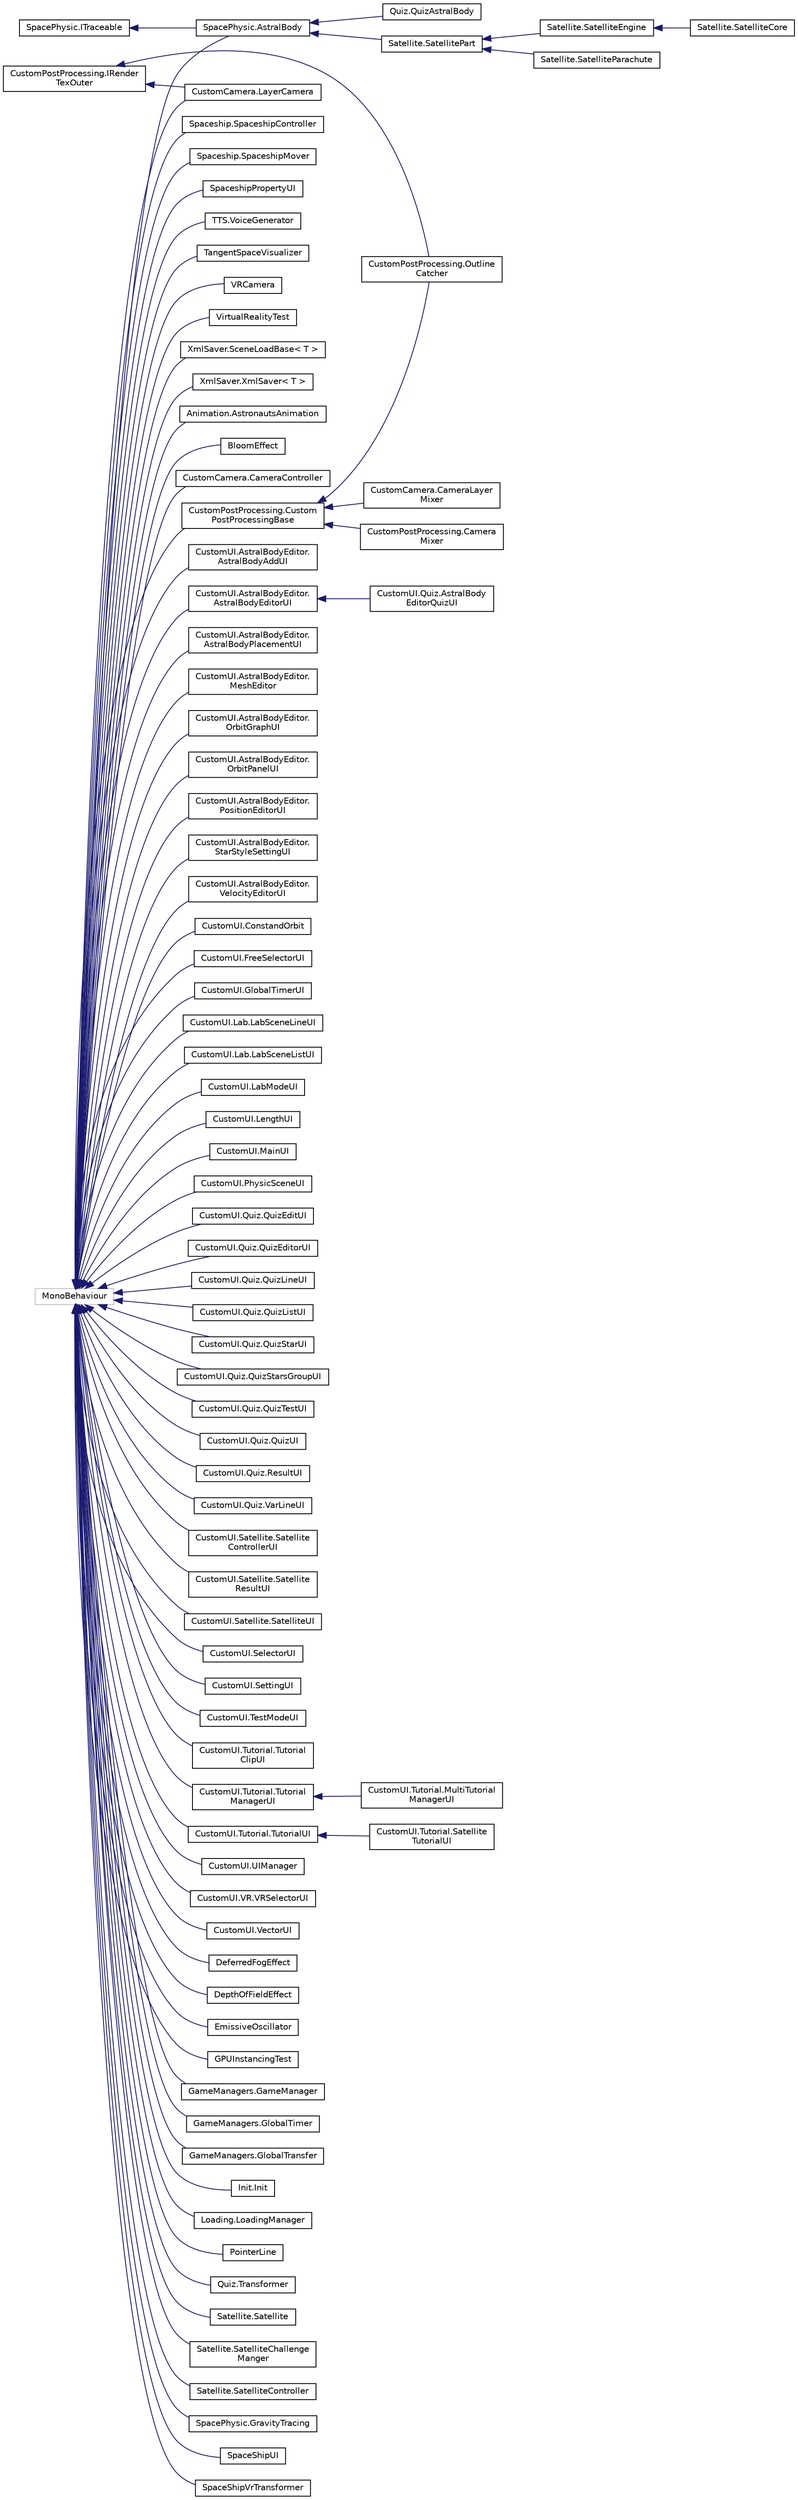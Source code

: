 digraph "类继承关系图"
{
 // INTERACTIVE_SVG=YES
 // LATEX_PDF_SIZE
  edge [fontname="Helvetica",fontsize="10",labelfontname="Helvetica",labelfontsize="10"];
  node [fontname="Helvetica",fontsize="10",shape=record];
  rankdir="LR";
  Node0 [label="CustomPostProcessing.IRender\lTexOuter",height=0.2,width=0.4,color="black", fillcolor="white", style="filled",URL="$interface_custom_post_processing_1_1_i_render_tex_outer.html",tooltip="RenderTexture输出接口"];
  Node0 -> Node1 [dir="back",color="midnightblue",fontsize="10",style="solid",fontname="Helvetica"];
  Node1 [label="CustomCamera.LayerCamera",height=0.2,width=0.4,color="black", fillcolor="white", style="filled",URL="$class_custom_camera_1_1_layer_camera.html",tooltip="层级相机管理"];
  Node0 -> Node2 [dir="back",color="midnightblue",fontsize="10",style="solid",fontname="Helvetica"];
  Node2 [label="CustomPostProcessing.Outline\lCatcher",height=0.2,width=0.4,color="black", fillcolor="white", style="filled",URL="$class_custom_post_processing_1_1_outline_catcher.html",tooltip="描边抓取"];
  Node15 [label="SpacePhysic.ITraceable",height=0.2,width=0.4,color="black", fillcolor="white", style="filled",URL="$interface_space_physic_1_1_i_traceable.html",tooltip="可追踪接口"];
  Node15 -> Node16 [dir="back",color="midnightblue",fontsize="10",style="solid",fontname="Helvetica"];
  Node16 [label="SpacePhysic.AstralBody",height=0.2,width=0.4,color="black", fillcolor="white", style="filled",URL="$class_space_physic_1_1_astral_body.html",tooltip="星体物理实体"];
  Node16 -> Node17 [dir="back",color="midnightblue",fontsize="10",style="solid",fontname="Helvetica"];
  Node17 [label="Quiz.QuizAstralBody",height=0.2,width=0.4,color="black", fillcolor="white", style="filled",URL="$class_quiz_1_1_quiz_astral_body.html",tooltip="问题中的星体"];
  Node16 -> Node18 [dir="back",color="midnightblue",fontsize="10",style="solid",fontname="Helvetica"];
  Node18 [label="Satellite.SatellitePart",height=0.2,width=0.4,color="black", fillcolor="white", style="filled",URL="$class_satellite_1_1_satellite_part.html",tooltip="卫星部件"];
  Node18 -> Node19 [dir="back",color="midnightblue",fontsize="10",style="solid",fontname="Helvetica"];
  Node19 [label="Satellite.SatelliteEngine",height=0.2,width=0.4,color="black", fillcolor="white", style="filled",URL="$class_satellite_1_1_satellite_engine.html",tooltip="卫星引擎"];
  Node19 -> Node20 [dir="back",color="midnightblue",fontsize="10",style="solid",fontname="Helvetica"];
  Node20 [label="Satellite.SatelliteCore",height=0.2,width=0.4,color="black", fillcolor="white", style="filled",URL="$class_satellite_1_1_satellite_core.html",tooltip="卫星核心"];
  Node18 -> Node21 [dir="back",color="midnightblue",fontsize="10",style="solid",fontname="Helvetica"];
  Node21 [label="Satellite.SatelliteParachute",height=0.2,width=0.4,color="black", fillcolor="white", style="filled",URL="$class_satellite_1_1_satellite_parachute.html",tooltip="卫星降落伞"];
  Node22 [label="MonoBehaviour",height=0.2,width=0.4,color="grey75", fillcolor="white", style="filled",tooltip=" "];
  Node22 -> Node23 [dir="back",color="midnightblue",fontsize="10",style="solid",fontname="Helvetica"];
  Node23 [label="Animation.AstronautsAnimation",height=0.2,width=0.4,color="black", fillcolor="white", style="filled",URL="$class_animation_1_1_astronauts_animation.html",tooltip="宇航员动画机"];
  Node22 -> Node24 [dir="back",color="midnightblue",fontsize="10",style="solid",fontname="Helvetica"];
  Node24 [label="BloomEffect",height=0.2,width=0.4,color="black", fillcolor="white", style="filled",URL="$class_bloom_effect.html",tooltip=" "];
  Node22 -> Node25 [dir="back",color="midnightblue",fontsize="10",style="solid",fontname="Helvetica"];
  Node25 [label="CustomCamera.CameraController",height=0.2,width=0.4,color="black", fillcolor="white", style="filled",URL="$class_custom_camera_1_1_camera_controller.html",tooltip="相机控制"];
  Node22 -> Node1 [dir="back",color="midnightblue",fontsize="10",style="solid",fontname="Helvetica"];
  Node22 -> Node26 [dir="back",color="midnightblue",fontsize="10",style="solid",fontname="Helvetica"];
  Node26 [label="CustomPostProcessing.Custom\lPostProcessingBase",height=0.2,width=0.4,color="black", fillcolor="white", style="filled",URL="$class_custom_post_processing_1_1_custom_post_processing_base.html",tooltip="自定义后处理"];
  Node26 -> Node27 [dir="back",color="midnightblue",fontsize="10",style="solid",fontname="Helvetica"];
  Node27 [label="CustomCamera.CameraLayer\lMixer",height=0.2,width=0.4,color="black", fillcolor="white", style="filled",URL="$class_custom_camera_1_1_camera_layer_mixer.html",tooltip="相机图像混合"];
  Node26 -> Node28 [dir="back",color="midnightblue",fontsize="10",style="solid",fontname="Helvetica"];
  Node28 [label="CustomPostProcessing.Camera\lMixer",height=0.2,width=0.4,color="black", fillcolor="white", style="filled",URL="$class_custom_post_processing_1_1_camera_mixer.html",tooltip="相机输出混合"];
  Node26 -> Node2 [dir="back",color="midnightblue",fontsize="10",style="solid",fontname="Helvetica"];
  Node22 -> Node29 [dir="back",color="midnightblue",fontsize="10",style="solid",fontname="Helvetica"];
  Node29 [label="CustomUI.AstralBodyEditor.\lAstralBodyAddUI",height=0.2,width=0.4,color="black", fillcolor="white", style="filled",URL="$class_custom_u_i_1_1_astral_body_editor_1_1_astral_body_add_u_i.html",tooltip=" "];
  Node22 -> Node30 [dir="back",color="midnightblue",fontsize="10",style="solid",fontname="Helvetica"];
  Node30 [label="CustomUI.AstralBodyEditor.\lAstralBodyEditorUI",height=0.2,width=0.4,color="black", fillcolor="white", style="filled",URL="$class_custom_u_i_1_1_astral_body_editor_1_1_astral_body_editor_u_i.html",tooltip=" "];
  Node30 -> Node31 [dir="back",color="midnightblue",fontsize="10",style="solid",fontname="Helvetica"];
  Node31 [label="CustomUI.Quiz.AstralBody\lEditorQuizUI",height=0.2,width=0.4,color="black", fillcolor="white", style="filled",URL="$class_custom_u_i_1_1_quiz_1_1_astral_body_editor_quiz_u_i.html",tooltip=" "];
  Node22 -> Node32 [dir="back",color="midnightblue",fontsize="10",style="solid",fontname="Helvetica"];
  Node32 [label="CustomUI.AstralBodyEditor.\lAstralBodyPlacementUI",height=0.2,width=0.4,color="black", fillcolor="white", style="filled",URL="$class_custom_u_i_1_1_astral_body_editor_1_1_astral_body_placement_u_i.html",tooltip=" "];
  Node22 -> Node33 [dir="back",color="midnightblue",fontsize="10",style="solid",fontname="Helvetica"];
  Node33 [label="CustomUI.AstralBodyEditor.\lMeshEditor",height=0.2,width=0.4,color="black", fillcolor="white", style="filled",URL="$class_custom_u_i_1_1_astral_body_editor_1_1_mesh_editor.html",tooltip=" "];
  Node22 -> Node34 [dir="back",color="midnightblue",fontsize="10",style="solid",fontname="Helvetica"];
  Node34 [label="CustomUI.AstralBodyEditor.\lOrbitGraphUI",height=0.2,width=0.4,color="black", fillcolor="white", style="filled",URL="$class_custom_u_i_1_1_astral_body_editor_1_1_orbit_graph_u_i.html",tooltip=" "];
  Node22 -> Node35 [dir="back",color="midnightblue",fontsize="10",style="solid",fontname="Helvetica"];
  Node35 [label="CustomUI.AstralBodyEditor.\lOrbitPanelUI",height=0.2,width=0.4,color="black", fillcolor="white", style="filled",URL="$class_custom_u_i_1_1_astral_body_editor_1_1_orbit_panel_u_i.html",tooltip=" "];
  Node22 -> Node36 [dir="back",color="midnightblue",fontsize="10",style="solid",fontname="Helvetica"];
  Node36 [label="CustomUI.AstralBodyEditor.\lPositionEditorUI",height=0.2,width=0.4,color="black", fillcolor="white", style="filled",URL="$class_custom_u_i_1_1_astral_body_editor_1_1_position_editor_u_i.html",tooltip=" "];
  Node22 -> Node37 [dir="back",color="midnightblue",fontsize="10",style="solid",fontname="Helvetica"];
  Node37 [label="CustomUI.AstralBodyEditor.\lStarStyleSettingUI",height=0.2,width=0.4,color="black", fillcolor="white", style="filled",URL="$class_custom_u_i_1_1_astral_body_editor_1_1_star_style_setting_u_i.html",tooltip=" "];
  Node22 -> Node38 [dir="back",color="midnightblue",fontsize="10",style="solid",fontname="Helvetica"];
  Node38 [label="CustomUI.AstralBodyEditor.\lVelocityEditorUI",height=0.2,width=0.4,color="black", fillcolor="white", style="filled",URL="$class_custom_u_i_1_1_astral_body_editor_1_1_velocity_editor_u_i.html",tooltip=" "];
  Node22 -> Node39 [dir="back",color="midnightblue",fontsize="10",style="solid",fontname="Helvetica"];
  Node39 [label="CustomUI.ConstandOrbit",height=0.2,width=0.4,color="black", fillcolor="white", style="filled",URL="$class_custom_u_i_1_1_constand_orbit.html",tooltip=" "];
  Node22 -> Node40 [dir="back",color="midnightblue",fontsize="10",style="solid",fontname="Helvetica"];
  Node40 [label="CustomUI.FreeSelectorUI",height=0.2,width=0.4,color="black", fillcolor="white", style="filled",URL="$class_custom_u_i_1_1_free_selector_u_i.html",tooltip=" "];
  Node22 -> Node41 [dir="back",color="midnightblue",fontsize="10",style="solid",fontname="Helvetica"];
  Node41 [label="CustomUI.GlobalTimerUI",height=0.2,width=0.4,color="black", fillcolor="white", style="filled",URL="$class_custom_u_i_1_1_global_timer_u_i.html",tooltip=" "];
  Node22 -> Node42 [dir="back",color="midnightblue",fontsize="10",style="solid",fontname="Helvetica"];
  Node42 [label="CustomUI.Lab.LabSceneLineUI",height=0.2,width=0.4,color="black", fillcolor="white", style="filled",URL="$class_custom_u_i_1_1_lab_1_1_lab_scene_line_u_i.html",tooltip=" "];
  Node22 -> Node43 [dir="back",color="midnightblue",fontsize="10",style="solid",fontname="Helvetica"];
  Node43 [label="CustomUI.Lab.LabSceneListUI",height=0.2,width=0.4,color="black", fillcolor="white", style="filled",URL="$class_custom_u_i_1_1_lab_1_1_lab_scene_list_u_i.html",tooltip=" "];
  Node22 -> Node44 [dir="back",color="midnightblue",fontsize="10",style="solid",fontname="Helvetica"];
  Node44 [label="CustomUI.LabModeUI",height=0.2,width=0.4,color="black", fillcolor="white", style="filled",URL="$class_custom_u_i_1_1_lab_mode_u_i.html",tooltip=" "];
  Node22 -> Node45 [dir="back",color="midnightblue",fontsize="10",style="solid",fontname="Helvetica"];
  Node45 [label="CustomUI.LengthUI",height=0.2,width=0.4,color="black", fillcolor="white", style="filled",URL="$class_custom_u_i_1_1_length_u_i.html",tooltip=" "];
  Node22 -> Node46 [dir="back",color="midnightblue",fontsize="10",style="solid",fontname="Helvetica"];
  Node46 [label="CustomUI.MainUI",height=0.2,width=0.4,color="black", fillcolor="white", style="filled",URL="$class_custom_u_i_1_1_main_u_i.html",tooltip=" "];
  Node22 -> Node47 [dir="back",color="midnightblue",fontsize="10",style="solid",fontname="Helvetica"];
  Node47 [label="CustomUI.PhysicSceneUI",height=0.2,width=0.4,color="black", fillcolor="white", style="filled",URL="$class_custom_u_i_1_1_physic_scene_u_i.html",tooltip=" "];
  Node22 -> Node48 [dir="back",color="midnightblue",fontsize="10",style="solid",fontname="Helvetica"];
  Node48 [label="CustomUI.Quiz.QuizEditUI",height=0.2,width=0.4,color="black", fillcolor="white", style="filled",URL="$class_custom_u_i_1_1_quiz_1_1_quiz_edit_u_i.html",tooltip=" "];
  Node22 -> Node49 [dir="back",color="midnightblue",fontsize="10",style="solid",fontname="Helvetica"];
  Node49 [label="CustomUI.Quiz.QuizEditorUI",height=0.2,width=0.4,color="black", fillcolor="white", style="filled",URL="$class_custom_u_i_1_1_quiz_1_1_quiz_editor_u_i.html",tooltip=" "];
  Node22 -> Node50 [dir="back",color="midnightblue",fontsize="10",style="solid",fontname="Helvetica"];
  Node50 [label="CustomUI.Quiz.QuizLineUI",height=0.2,width=0.4,color="black", fillcolor="white", style="filled",URL="$class_custom_u_i_1_1_quiz_1_1_quiz_line_u_i.html",tooltip=" "];
  Node22 -> Node51 [dir="back",color="midnightblue",fontsize="10",style="solid",fontname="Helvetica"];
  Node51 [label="CustomUI.Quiz.QuizListUI",height=0.2,width=0.4,color="black", fillcolor="white", style="filled",URL="$class_custom_u_i_1_1_quiz_1_1_quiz_list_u_i.html",tooltip=" "];
  Node22 -> Node52 [dir="back",color="midnightblue",fontsize="10",style="solid",fontname="Helvetica"];
  Node52 [label="CustomUI.Quiz.QuizStarUI",height=0.2,width=0.4,color="black", fillcolor="white", style="filled",URL="$class_custom_u_i_1_1_quiz_1_1_quiz_star_u_i.html",tooltip=" "];
  Node22 -> Node53 [dir="back",color="midnightblue",fontsize="10",style="solid",fontname="Helvetica"];
  Node53 [label="CustomUI.Quiz.QuizStarsGroupUI",height=0.2,width=0.4,color="black", fillcolor="white", style="filled",URL="$class_custom_u_i_1_1_quiz_1_1_quiz_stars_group_u_i.html",tooltip=" "];
  Node22 -> Node54 [dir="back",color="midnightblue",fontsize="10",style="solid",fontname="Helvetica"];
  Node54 [label="CustomUI.Quiz.QuizTestUI",height=0.2,width=0.4,color="black", fillcolor="white", style="filled",URL="$class_custom_u_i_1_1_quiz_1_1_quiz_test_u_i.html",tooltip=" "];
  Node22 -> Node55 [dir="back",color="midnightblue",fontsize="10",style="solid",fontname="Helvetica"];
  Node55 [label="CustomUI.Quiz.QuizUI",height=0.2,width=0.4,color="black", fillcolor="white", style="filled",URL="$class_custom_u_i_1_1_quiz_1_1_quiz_u_i.html",tooltip=" "];
  Node22 -> Node56 [dir="back",color="midnightblue",fontsize="10",style="solid",fontname="Helvetica"];
  Node56 [label="CustomUI.Quiz.ResultUI",height=0.2,width=0.4,color="black", fillcolor="white", style="filled",URL="$class_custom_u_i_1_1_quiz_1_1_result_u_i.html",tooltip=" "];
  Node22 -> Node57 [dir="back",color="midnightblue",fontsize="10",style="solid",fontname="Helvetica"];
  Node57 [label="CustomUI.Quiz.VarLineUI",height=0.2,width=0.4,color="black", fillcolor="white", style="filled",URL="$class_custom_u_i_1_1_quiz_1_1_var_line_u_i.html",tooltip=" "];
  Node22 -> Node58 [dir="back",color="midnightblue",fontsize="10",style="solid",fontname="Helvetica"];
  Node58 [label="CustomUI.Satellite.Satellite\lControllerUI",height=0.2,width=0.4,color="black", fillcolor="white", style="filled",URL="$class_custom_u_i_1_1_satellite_1_1_satellite_controller_u_i.html",tooltip=" "];
  Node22 -> Node59 [dir="back",color="midnightblue",fontsize="10",style="solid",fontname="Helvetica"];
  Node59 [label="CustomUI.Satellite.Satellite\lResultUI",height=0.2,width=0.4,color="black", fillcolor="white", style="filled",URL="$class_custom_u_i_1_1_satellite_1_1_satellite_result_u_i.html",tooltip=" "];
  Node22 -> Node60 [dir="back",color="midnightblue",fontsize="10",style="solid",fontname="Helvetica"];
  Node60 [label="CustomUI.Satellite.SatelliteUI",height=0.2,width=0.4,color="black", fillcolor="white", style="filled",URL="$class_custom_u_i_1_1_satellite_1_1_satellite_u_i.html",tooltip=" "];
  Node22 -> Node61 [dir="back",color="midnightblue",fontsize="10",style="solid",fontname="Helvetica"];
  Node61 [label="CustomUI.SelectorUI",height=0.2,width=0.4,color="black", fillcolor="white", style="filled",URL="$class_custom_u_i_1_1_selector_u_i.html",tooltip=" "];
  Node22 -> Node62 [dir="back",color="midnightblue",fontsize="10",style="solid",fontname="Helvetica"];
  Node62 [label="CustomUI.SettingUI",height=0.2,width=0.4,color="black", fillcolor="white", style="filled",URL="$class_custom_u_i_1_1_setting_u_i.html",tooltip=" "];
  Node22 -> Node63 [dir="back",color="midnightblue",fontsize="10",style="solid",fontname="Helvetica"];
  Node63 [label="CustomUI.TestModeUI",height=0.2,width=0.4,color="black", fillcolor="white", style="filled",URL="$class_custom_u_i_1_1_test_mode_u_i.html",tooltip=" "];
  Node22 -> Node64 [dir="back",color="midnightblue",fontsize="10",style="solid",fontname="Helvetica"];
  Node64 [label="CustomUI.Tutorial.Tutorial\lClipUI",height=0.2,width=0.4,color="black", fillcolor="white", style="filled",URL="$class_custom_u_i_1_1_tutorial_1_1_tutorial_clip_u_i.html",tooltip=" "];
  Node22 -> Node65 [dir="back",color="midnightblue",fontsize="10",style="solid",fontname="Helvetica"];
  Node65 [label="CustomUI.Tutorial.Tutorial\lManagerUI",height=0.2,width=0.4,color="black", fillcolor="white", style="filled",URL="$class_custom_u_i_1_1_tutorial_1_1_tutorial_manager_u_i.html",tooltip=" "];
  Node65 -> Node66 [dir="back",color="midnightblue",fontsize="10",style="solid",fontname="Helvetica"];
  Node66 [label="CustomUI.Tutorial.MultiTutorial\lManagerUI",height=0.2,width=0.4,color="black", fillcolor="white", style="filled",URL="$class_custom_u_i_1_1_tutorial_1_1_multi_tutorial_manager_u_i.html",tooltip=" "];
  Node22 -> Node67 [dir="back",color="midnightblue",fontsize="10",style="solid",fontname="Helvetica"];
  Node67 [label="CustomUI.Tutorial.TutorialUI",height=0.2,width=0.4,color="black", fillcolor="white", style="filled",URL="$class_custom_u_i_1_1_tutorial_1_1_tutorial_u_i.html",tooltip=" "];
  Node67 -> Node68 [dir="back",color="midnightblue",fontsize="10",style="solid",fontname="Helvetica"];
  Node68 [label="CustomUI.Tutorial.Satellite\lTutorialUI",height=0.2,width=0.4,color="black", fillcolor="white", style="filled",URL="$class_custom_u_i_1_1_tutorial_1_1_satellite_tutorial_u_i.html",tooltip=" "];
  Node22 -> Node69 [dir="back",color="midnightblue",fontsize="10",style="solid",fontname="Helvetica"];
  Node69 [label="CustomUI.UIManager",height=0.2,width=0.4,color="black", fillcolor="white", style="filled",URL="$class_custom_u_i_1_1_u_i_manager.html",tooltip=" "];
  Node22 -> Node70 [dir="back",color="midnightblue",fontsize="10",style="solid",fontname="Helvetica"];
  Node70 [label="CustomUI.VR.VRSelectorUI",height=0.2,width=0.4,color="black", fillcolor="white", style="filled",URL="$class_custom_u_i_1_1_v_r_1_1_v_r_selector_u_i.html",tooltip=" "];
  Node22 -> Node71 [dir="back",color="midnightblue",fontsize="10",style="solid",fontname="Helvetica"];
  Node71 [label="CustomUI.VectorUI",height=0.2,width=0.4,color="black", fillcolor="white", style="filled",URL="$class_custom_u_i_1_1_vector_u_i.html",tooltip=" "];
  Node22 -> Node72 [dir="back",color="midnightblue",fontsize="10",style="solid",fontname="Helvetica"];
  Node72 [label="DeferredFogEffect",height=0.2,width=0.4,color="black", fillcolor="white", style="filled",URL="$class_deferred_fog_effect.html",tooltip=" "];
  Node22 -> Node73 [dir="back",color="midnightblue",fontsize="10",style="solid",fontname="Helvetica"];
  Node73 [label="DepthOfFieldEffect",height=0.2,width=0.4,color="black", fillcolor="white", style="filled",URL="$class_depth_of_field_effect.html",tooltip=" "];
  Node22 -> Node74 [dir="back",color="midnightblue",fontsize="10",style="solid",fontname="Helvetica"];
  Node74 [label="EmissiveOscillator",height=0.2,width=0.4,color="black", fillcolor="white", style="filled",URL="$class_emissive_oscillator.html",tooltip=" "];
  Node22 -> Node75 [dir="back",color="midnightblue",fontsize="10",style="solid",fontname="Helvetica"];
  Node75 [label="GPUInstancingTest",height=0.2,width=0.4,color="black", fillcolor="white", style="filled",URL="$class_g_p_u_instancing_test.html",tooltip=" "];
  Node22 -> Node76 [dir="back",color="midnightblue",fontsize="10",style="solid",fontname="Helvetica"];
  Node76 [label="GameManagers.GameManager",height=0.2,width=0.4,color="black", fillcolor="white", style="filled",URL="$class_game_managers_1_1_game_manager.html",tooltip="全局管理"];
  Node22 -> Node77 [dir="back",color="midnightblue",fontsize="10",style="solid",fontname="Helvetica"];
  Node77 [label="GameManagers.GlobalTimer",height=0.2,width=0.4,color="black", fillcolor="white", style="filled",URL="$class_game_managers_1_1_global_timer.html",tooltip="全局计时器"];
  Node22 -> Node78 [dir="back",color="midnightblue",fontsize="10",style="solid",fontname="Helvetica"];
  Node78 [label="GameManagers.GlobalTransfer",height=0.2,width=0.4,color="black", fillcolor="white", style="filled",URL="$class_game_managers_1_1_global_transfer.html",tooltip="全局信息传递"];
  Node22 -> Node79 [dir="back",color="midnightblue",fontsize="10",style="solid",fontname="Helvetica"];
  Node79 [label="Init.Init",height=0.2,width=0.4,color="black", fillcolor="white", style="filled",URL="$class_init_1_1_init.html",tooltip="Init场景管理"];
  Node22 -> Node80 [dir="back",color="midnightblue",fontsize="10",style="solid",fontname="Helvetica"];
  Node80 [label="Loading.LoadingManager",height=0.2,width=0.4,color="black", fillcolor="white", style="filled",URL="$class_loading_1_1_loading_manager.html",tooltip="加载管理"];
  Node22 -> Node81 [dir="back",color="midnightblue",fontsize="10",style="solid",fontname="Helvetica"];
  Node81 [label="PointerLine",height=0.2,width=0.4,color="black", fillcolor="white", style="filled",URL="$class_pointer_line.html",tooltip=" "];
  Node22 -> Node82 [dir="back",color="midnightblue",fontsize="10",style="solid",fontname="Helvetica"];
  Node82 [label="Quiz.Transformer",height=0.2,width=0.4,color="black", fillcolor="white", style="filled",URL="$class_quiz_1_1_transformer.html",tooltip="问题传输（已弃用）"];
  Node22 -> Node83 [dir="back",color="midnightblue",fontsize="10",style="solid",fontname="Helvetica"];
  Node83 [label="Satellite.Satellite",height=0.2,width=0.4,color="black", fillcolor="white", style="filled",URL="$class_satellite_1_1_satellite.html",tooltip="卫星整体"];
  Node22 -> Node84 [dir="back",color="midnightblue",fontsize="10",style="solid",fontname="Helvetica"];
  Node84 [label="Satellite.SatelliteChallenge\lManger",height=0.2,width=0.4,color="black", fillcolor="white", style="filled",URL="$class_satellite_1_1_satellite_challenge_manger.html",tooltip="航天挑战管理"];
  Node22 -> Node85 [dir="back",color="midnightblue",fontsize="10",style="solid",fontname="Helvetica"];
  Node85 [label="Satellite.SatelliteController",height=0.2,width=0.4,color="black", fillcolor="white", style="filled",URL="$class_satellite_1_1_satellite_controller.html",tooltip="卫星控制器"];
  Node22 -> Node16 [dir="back",color="midnightblue",fontsize="10",style="solid",fontname="Helvetica"];
  Node22 -> Node86 [dir="back",color="midnightblue",fontsize="10",style="solid",fontname="Helvetica"];
  Node86 [label="SpacePhysic.GravityTracing",height=0.2,width=0.4,color="black", fillcolor="white", style="filled",URL="$class_space_physic_1_1_gravity_tracing.html",tooltip="引力追踪"];
  Node22 -> Node87 [dir="back",color="midnightblue",fontsize="10",style="solid",fontname="Helvetica"];
  Node87 [label="SpaceShipUI",height=0.2,width=0.4,color="black", fillcolor="white", style="filled",URL="$class_space_ship_u_i.html",tooltip=" "];
  Node22 -> Node88 [dir="back",color="midnightblue",fontsize="10",style="solid",fontname="Helvetica"];
  Node88 [label="SpaceShipVrTransformer",height=0.2,width=0.4,color="black", fillcolor="white", style="filled",URL="$class_space_ship_vr_transformer.html",tooltip=" "];
  Node22 -> Node89 [dir="back",color="midnightblue",fontsize="10",style="solid",fontname="Helvetica"];
  Node89 [label="Spaceship.SpaceshipController",height=0.2,width=0.4,color="black", fillcolor="white", style="filled",URL="$class_spaceship_1_1_spaceship_controller.html",tooltip=" "];
  Node22 -> Node90 [dir="back",color="midnightblue",fontsize="10",style="solid",fontname="Helvetica"];
  Node90 [label="Spaceship.SpaceshipMover",height=0.2,width=0.4,color="black", fillcolor="white", style="filled",URL="$class_spaceship_1_1_spaceship_mover.html",tooltip=" "];
  Node22 -> Node91 [dir="back",color="midnightblue",fontsize="10",style="solid",fontname="Helvetica"];
  Node91 [label="SpaceshipPropertyUI",height=0.2,width=0.4,color="black", fillcolor="white", style="filled",URL="$class_spaceship_property_u_i.html",tooltip=" "];
  Node22 -> Node92 [dir="back",color="midnightblue",fontsize="10",style="solid",fontname="Helvetica"];
  Node92 [label="TTS.VoiceGenerator",height=0.2,width=0.4,color="black", fillcolor="white", style="filled",URL="$class_t_t_s_1_1_voice_generator.html",tooltip="语音合成"];
  Node22 -> Node93 [dir="back",color="midnightblue",fontsize="10",style="solid",fontname="Helvetica"];
  Node93 [label="TangentSpaceVisualizer",height=0.2,width=0.4,color="black", fillcolor="white", style="filled",URL="$class_tangent_space_visualizer.html",tooltip=" "];
  Node22 -> Node94 [dir="back",color="midnightblue",fontsize="10",style="solid",fontname="Helvetica"];
  Node94 [label="VRCamera",height=0.2,width=0.4,color="black", fillcolor="white", style="filled",URL="$class_v_r_camera.html",tooltip=" "];
  Node22 -> Node95 [dir="back",color="midnightblue",fontsize="10",style="solid",fontname="Helvetica"];
  Node95 [label="VirtualRealityTest",height=0.2,width=0.4,color="black", fillcolor="white", style="filled",URL="$class_virtual_reality_test.html",tooltip=" "];
  Node22 -> Node96 [dir="back",color="midnightblue",fontsize="10",style="solid",fontname="Helvetica"];
  Node96 [label="XmlSaver.SceneLoadBase\< T \>",height=0.2,width=0.4,color="black", fillcolor="white", style="filled",URL="$class_xml_saver_1_1_scene_load_base.html",tooltip="存档加载管理"];
  Node22 -> Node97 [dir="back",color="midnightblue",fontsize="10",style="solid",fontname="Helvetica"];
  Node97 [label="XmlSaver.XmlSaver\< T \>",height=0.2,width=0.4,color="black", fillcolor="white", style="filled",URL="$class_xml_saver_1_1_xml_saver.html",tooltip="存档保存"];
}
